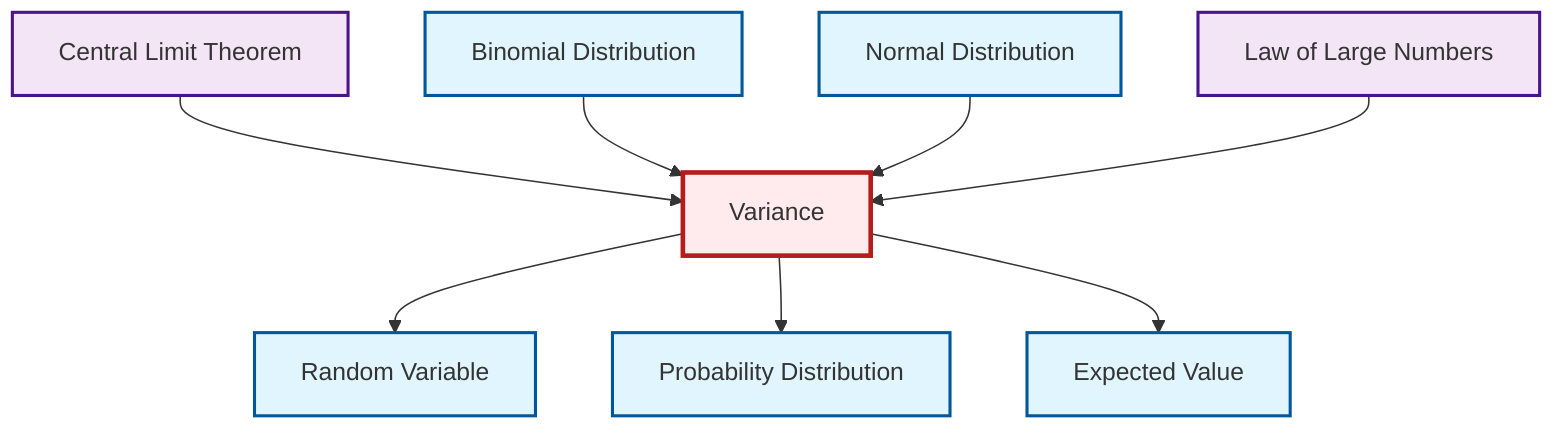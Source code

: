 graph TD
    classDef definition fill:#e1f5fe,stroke:#01579b,stroke-width:2px
    classDef theorem fill:#f3e5f5,stroke:#4a148c,stroke-width:2px
    classDef axiom fill:#fff3e0,stroke:#e65100,stroke-width:2px
    classDef example fill:#e8f5e9,stroke:#1b5e20,stroke-width:2px
    classDef current fill:#ffebee,stroke:#b71c1c,stroke-width:3px
    def-probability-distribution["Probability Distribution"]:::definition
    def-variance["Variance"]:::definition
    thm-central-limit["Central Limit Theorem"]:::theorem
    def-random-variable["Random Variable"]:::definition
    def-normal-distribution["Normal Distribution"]:::definition
    def-binomial-distribution["Binomial Distribution"]:::definition
    def-expectation["Expected Value"]:::definition
    thm-law-of-large-numbers["Law of Large Numbers"]:::theorem
    thm-central-limit --> def-variance
    def-variance --> def-random-variable
    def-binomial-distribution --> def-variance
    def-variance --> def-probability-distribution
    def-normal-distribution --> def-variance
    def-variance --> def-expectation
    thm-law-of-large-numbers --> def-variance
    class def-variance current
